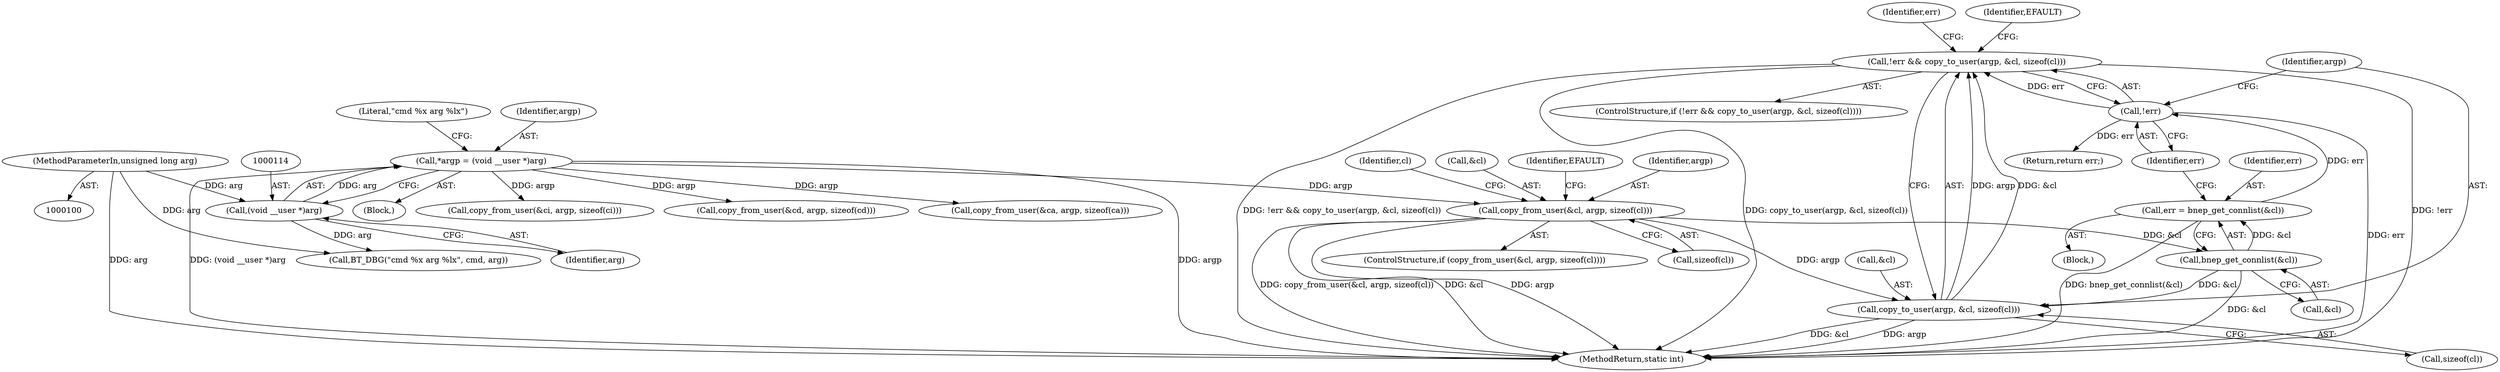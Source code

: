 digraph "0_linux_43629f8f5ea32a998d06d1bb41eefa0e821ff573@API" {
"1000255" [label="(Call,!err && copy_to_user(argp, &cl, sizeof(cl)))"];
"1000256" [label="(Call,!err)"];
"1000249" [label="(Call,err = bnep_get_connlist(&cl))"];
"1000251" [label="(Call,bnep_get_connlist(&cl))"];
"1000231" [label="(Call,copy_from_user(&cl, argp, sizeof(cl)))"];
"1000111" [label="(Call,*argp = (void __user *)arg)"];
"1000113" [label="(Call,(void __user *)arg)"];
"1000103" [label="(MethodParameterIn,unsigned long arg)"];
"1000258" [label="(Call,copy_to_user(argp, &cl, sizeof(cl)))"];
"1000251" [label="(Call,bnep_get_connlist(&cl))"];
"1000268" [label="(Identifier,err)"];
"1000104" [label="(Block,)"];
"1000103" [label="(MethodParameterIn,unsigned long arg)"];
"1000249" [label="(Call,err = bnep_get_connlist(&cl))"];
"1000243" [label="(Identifier,cl)"];
"1000111" [label="(Call,*argp = (void __user *)arg)"];
"1000115" [label="(Identifier,arg)"];
"1000257" [label="(Identifier,err)"];
"1000250" [label="(Identifier,err)"];
"1000271" [label="(Call,copy_from_user(&ci, argp, sizeof(ci)))"];
"1000232" [label="(Call,&cl)"];
"1000266" [label="(Identifier,EFAULT)"];
"1000216" [label="(Call,copy_from_user(&cd, argp, sizeof(cd)))"];
"1000256" [label="(Call,!err)"];
"1000254" [label="(ControlStructure,if (!err && copy_to_user(argp, &cl, sizeof(cl))))"];
"1000262" [label="(Call,sizeof(cl))"];
"1000239" [label="(Identifier,EFAULT)"];
"1000230" [label="(ControlStructure,if (copy_from_user(&cl, argp, sizeof(cl))))"];
"1000123" [label="(Block,)"];
"1000258" [label="(Call,copy_to_user(argp, &cl, sizeof(cl)))"];
"1000133" [label="(Call,copy_from_user(&ca, argp, sizeof(ca)))"];
"1000117" [label="(Call,BT_DBG(\"cmd %x arg %lx\", cmd, arg))"];
"1000260" [label="(Call,&cl)"];
"1000113" [label="(Call,(void __user *)arg)"];
"1000112" [label="(Identifier,argp)"];
"1000259" [label="(Identifier,argp)"];
"1000252" [label="(Call,&cl)"];
"1000235" [label="(Call,sizeof(cl))"];
"1000267" [label="(Return,return err;)"];
"1000306" [label="(MethodReturn,static int)"];
"1000118" [label="(Literal,\"cmd %x arg %lx\")"];
"1000231" [label="(Call,copy_from_user(&cl, argp, sizeof(cl)))"];
"1000234" [label="(Identifier,argp)"];
"1000255" [label="(Call,!err && copy_to_user(argp, &cl, sizeof(cl)))"];
"1000255" -> "1000254"  [label="AST: "];
"1000255" -> "1000256"  [label="CFG: "];
"1000255" -> "1000258"  [label="CFG: "];
"1000256" -> "1000255"  [label="AST: "];
"1000258" -> "1000255"  [label="AST: "];
"1000266" -> "1000255"  [label="CFG: "];
"1000268" -> "1000255"  [label="CFG: "];
"1000255" -> "1000306"  [label="DDG: !err && copy_to_user(argp, &cl, sizeof(cl))"];
"1000255" -> "1000306"  [label="DDG: copy_to_user(argp, &cl, sizeof(cl))"];
"1000255" -> "1000306"  [label="DDG: !err"];
"1000256" -> "1000255"  [label="DDG: err"];
"1000258" -> "1000255"  [label="DDG: argp"];
"1000258" -> "1000255"  [label="DDG: &cl"];
"1000256" -> "1000257"  [label="CFG: "];
"1000257" -> "1000256"  [label="AST: "];
"1000259" -> "1000256"  [label="CFG: "];
"1000256" -> "1000306"  [label="DDG: err"];
"1000249" -> "1000256"  [label="DDG: err"];
"1000256" -> "1000267"  [label="DDG: err"];
"1000249" -> "1000123"  [label="AST: "];
"1000249" -> "1000251"  [label="CFG: "];
"1000250" -> "1000249"  [label="AST: "];
"1000251" -> "1000249"  [label="AST: "];
"1000257" -> "1000249"  [label="CFG: "];
"1000249" -> "1000306"  [label="DDG: bnep_get_connlist(&cl)"];
"1000251" -> "1000249"  [label="DDG: &cl"];
"1000251" -> "1000252"  [label="CFG: "];
"1000252" -> "1000251"  [label="AST: "];
"1000251" -> "1000306"  [label="DDG: &cl"];
"1000231" -> "1000251"  [label="DDG: &cl"];
"1000251" -> "1000258"  [label="DDG: &cl"];
"1000231" -> "1000230"  [label="AST: "];
"1000231" -> "1000235"  [label="CFG: "];
"1000232" -> "1000231"  [label="AST: "];
"1000234" -> "1000231"  [label="AST: "];
"1000235" -> "1000231"  [label="AST: "];
"1000239" -> "1000231"  [label="CFG: "];
"1000243" -> "1000231"  [label="CFG: "];
"1000231" -> "1000306"  [label="DDG: copy_from_user(&cl, argp, sizeof(cl))"];
"1000231" -> "1000306"  [label="DDG: &cl"];
"1000231" -> "1000306"  [label="DDG: argp"];
"1000111" -> "1000231"  [label="DDG: argp"];
"1000231" -> "1000258"  [label="DDG: argp"];
"1000111" -> "1000104"  [label="AST: "];
"1000111" -> "1000113"  [label="CFG: "];
"1000112" -> "1000111"  [label="AST: "];
"1000113" -> "1000111"  [label="AST: "];
"1000118" -> "1000111"  [label="CFG: "];
"1000111" -> "1000306"  [label="DDG: argp"];
"1000111" -> "1000306"  [label="DDG: (void __user *)arg"];
"1000113" -> "1000111"  [label="DDG: arg"];
"1000111" -> "1000133"  [label="DDG: argp"];
"1000111" -> "1000216"  [label="DDG: argp"];
"1000111" -> "1000271"  [label="DDG: argp"];
"1000113" -> "1000115"  [label="CFG: "];
"1000114" -> "1000113"  [label="AST: "];
"1000115" -> "1000113"  [label="AST: "];
"1000103" -> "1000113"  [label="DDG: arg"];
"1000113" -> "1000117"  [label="DDG: arg"];
"1000103" -> "1000100"  [label="AST: "];
"1000103" -> "1000306"  [label="DDG: arg"];
"1000103" -> "1000117"  [label="DDG: arg"];
"1000258" -> "1000262"  [label="CFG: "];
"1000259" -> "1000258"  [label="AST: "];
"1000260" -> "1000258"  [label="AST: "];
"1000262" -> "1000258"  [label="AST: "];
"1000258" -> "1000306"  [label="DDG: argp"];
"1000258" -> "1000306"  [label="DDG: &cl"];
}
